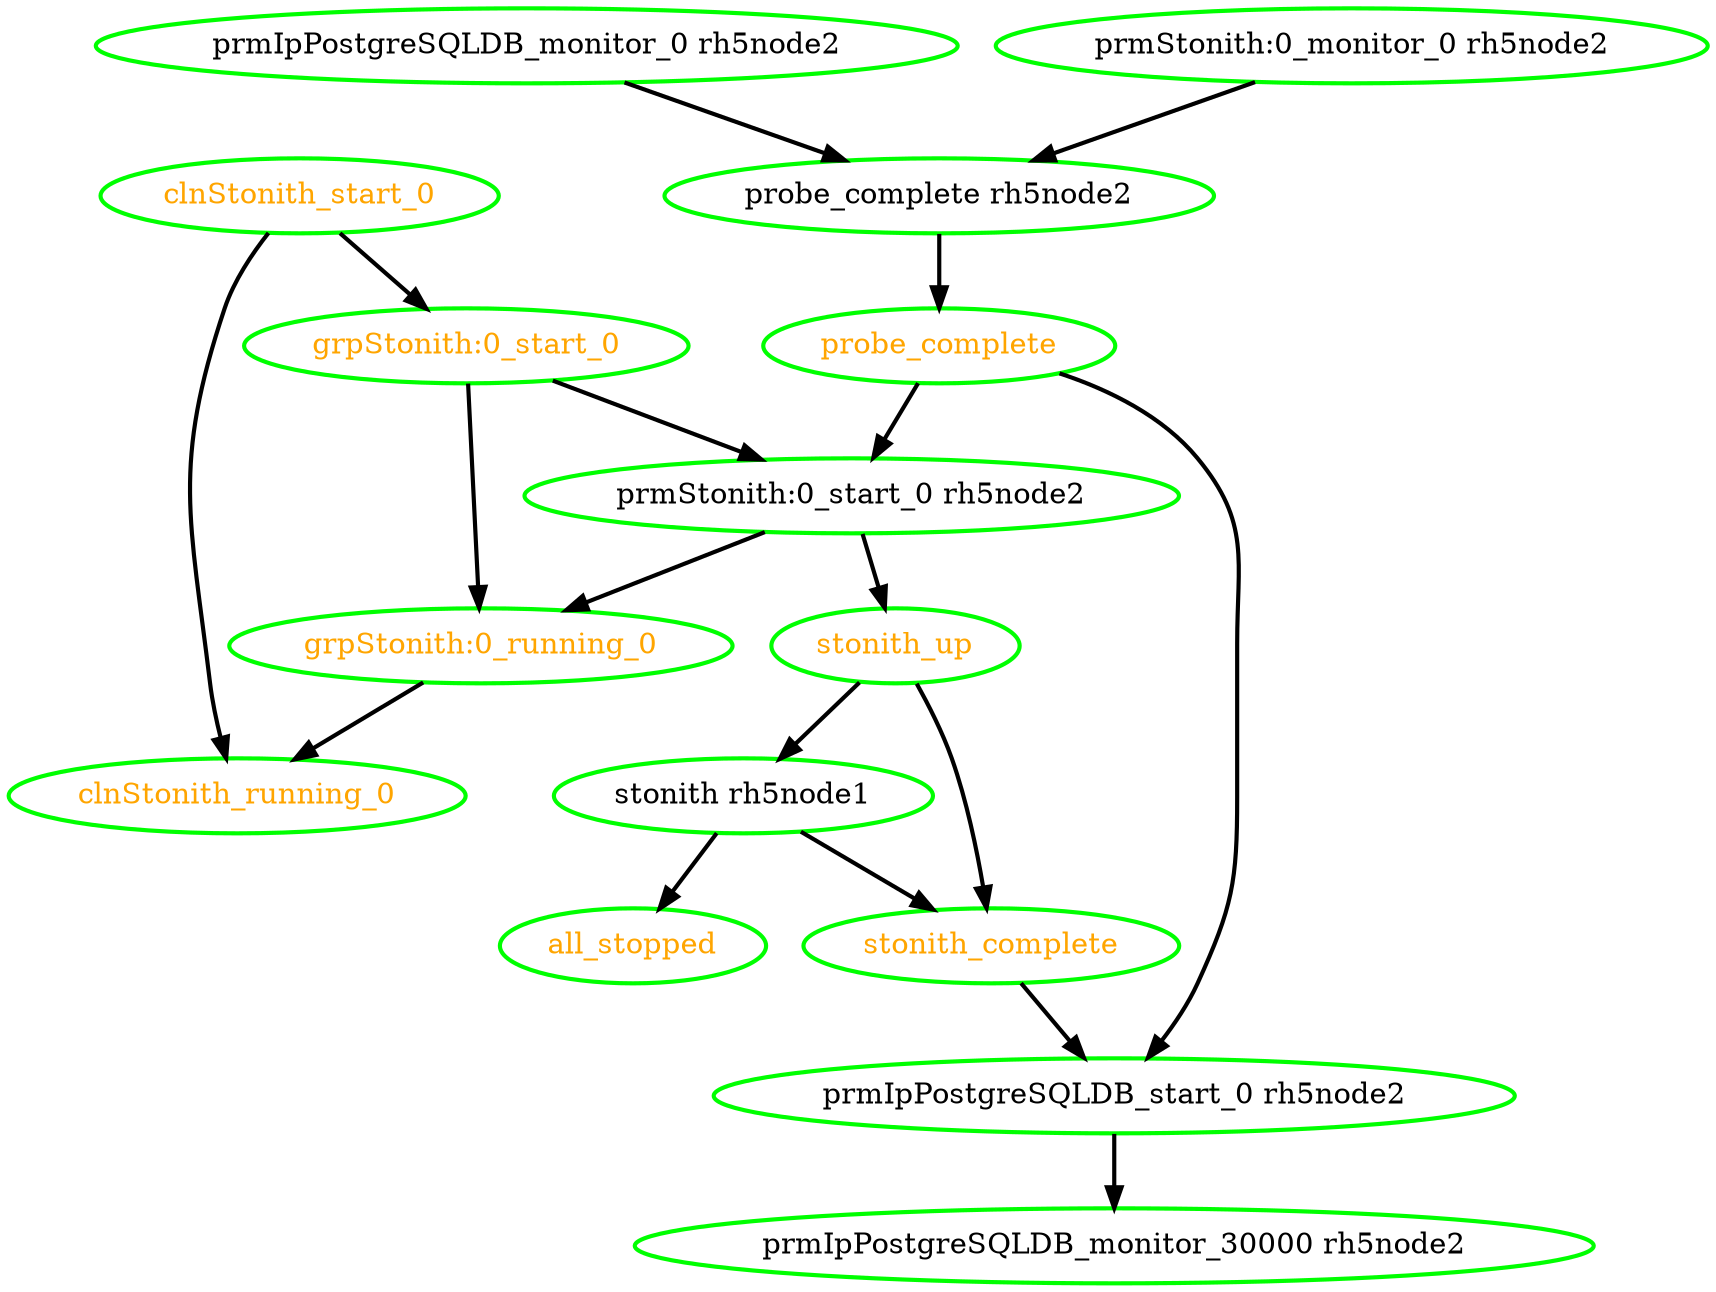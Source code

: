 digraph "g" {
"all_stopped" [ style=bold color="green" fontcolor="orange" ]
"clnStonith_running_0" [ style=bold color="green" fontcolor="orange" ]
"clnStonith_start_0" -> "clnStonith_running_0" [ style = bold]
"clnStonith_start_0" -> "grpStonith:0_start_0" [ style = bold]
"clnStonith_start_0" [ style=bold color="green" fontcolor="orange" ]
"grpStonith:0_running_0" -> "clnStonith_running_0" [ style = bold]
"grpStonith:0_running_0" [ style=bold color="green" fontcolor="orange" ]
"grpStonith:0_start_0" -> "grpStonith:0_running_0" [ style = bold]
"grpStonith:0_start_0" -> "prmStonith:0_start_0 rh5node2" [ style = bold]
"grpStonith:0_start_0" [ style=bold color="green" fontcolor="orange" ]
"prmIpPostgreSQLDB_monitor_0 rh5node2" -> "probe_complete rh5node2" [ style = bold]
"prmIpPostgreSQLDB_monitor_0 rh5node2" [ style=bold color="green" fontcolor="black" ]
"prmIpPostgreSQLDB_monitor_30000 rh5node2" [ style=bold color="green" fontcolor="black" ]
"prmIpPostgreSQLDB_start_0 rh5node2" -> "prmIpPostgreSQLDB_monitor_30000 rh5node2" [ style = bold]
"prmIpPostgreSQLDB_start_0 rh5node2" [ style=bold color="green" fontcolor="black" ]
"prmStonith:0_monitor_0 rh5node2" -> "probe_complete rh5node2" [ style = bold]
"prmStonith:0_monitor_0 rh5node2" [ style=bold color="green" fontcolor="black" ]
"prmStonith:0_start_0 rh5node2" -> "grpStonith:0_running_0" [ style = bold]
"prmStonith:0_start_0 rh5node2" -> "stonith_up" [ style = bold]
"prmStonith:0_start_0 rh5node2" [ style=bold color="green" fontcolor="black" ]
"probe_complete rh5node2" -> "probe_complete" [ style = bold]
"probe_complete rh5node2" [ style=bold color="green" fontcolor="black" ]
"probe_complete" -> "prmIpPostgreSQLDB_start_0 rh5node2" [ style = bold]
"probe_complete" -> "prmStonith:0_start_0 rh5node2" [ style = bold]
"probe_complete" [ style=bold color="green" fontcolor="orange" ]
"stonith rh5node1" -> "all_stopped" [ style = bold]
"stonith rh5node1" -> "stonith_complete" [ style = bold]
"stonith rh5node1" [ style=bold color="green" fontcolor="black" ]
"stonith_complete" -> "prmIpPostgreSQLDB_start_0 rh5node2" [ style = bold]
"stonith_complete" [ style=bold color="green" fontcolor="orange" ]
"stonith_up" -> "stonith rh5node1" [ style = bold]
"stonith_up" -> "stonith_complete" [ style = bold]
"stonith_up" [ style=bold color="green" fontcolor="orange" ]
}
